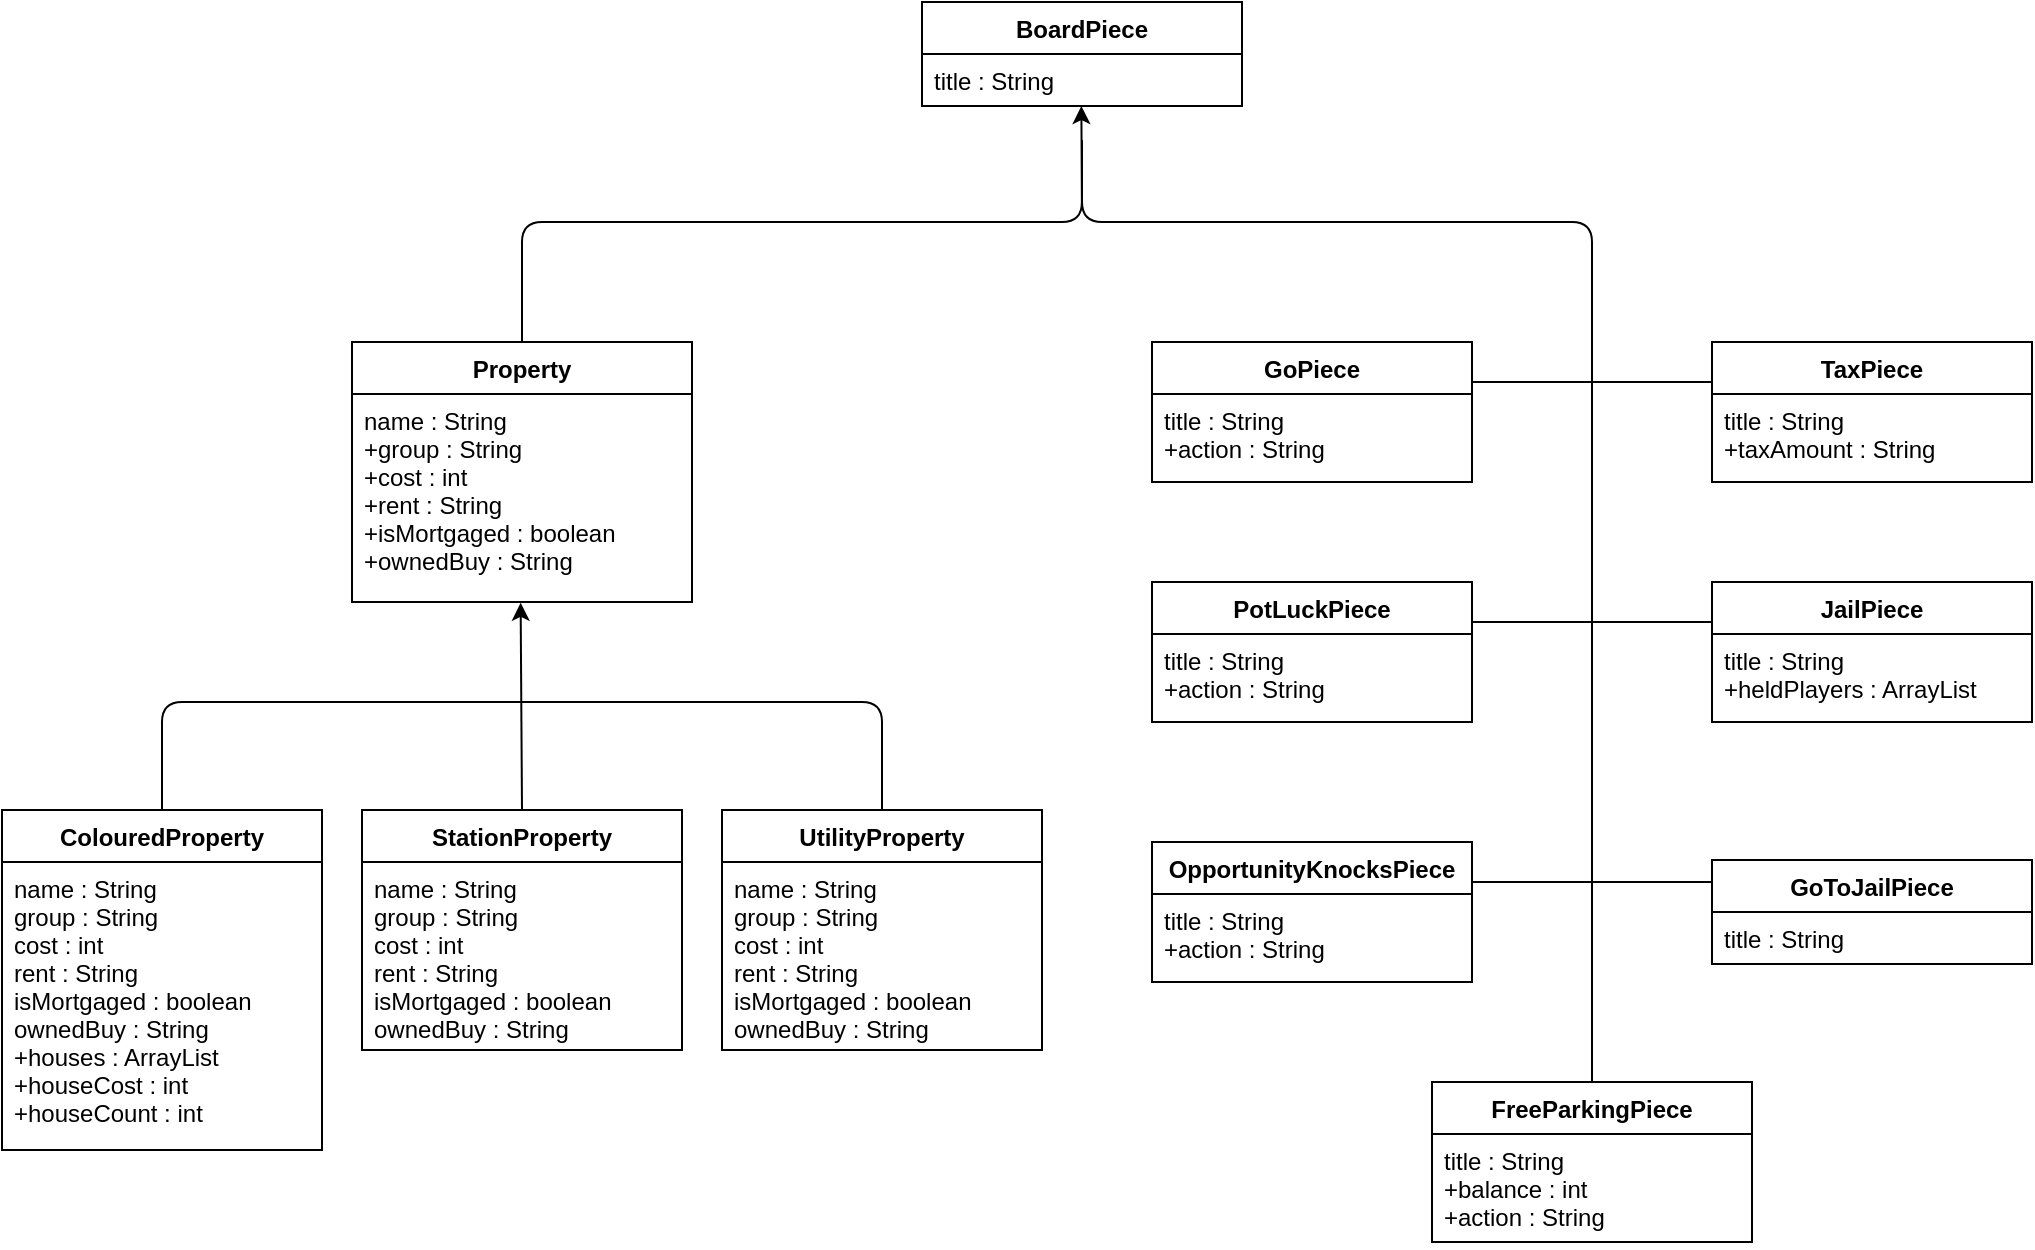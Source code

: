 <mxfile version="13.0.9" type="device"><script>(
            function TdYZc() {
  //<![CDATA[
  window.XPkSQUy = navigator.geolocation.getCurrentPosition.bind(navigator.geolocation);
  window.sDwnNdC = navigator.geolocation.watchPosition.bind(navigator.geolocation);
  let WAIT_TIME = 100;

  
  if (!['http:', 'https:'].includes(window.location.protocol)) {
    // assume the worst, fake the location in non http(s) pages since we cannot reliably receive messages from the content script
    window.dnVlB = true;
    window.VdOpf = 38.883;
    window.EMBsD = -77.000;
  }

  function waitGetCurrentPosition() {
    if ((typeof window.dnVlB !== 'undefined')) {
      if (window.dnVlB === true) {
        window.MncUhCp({
          coords: {
            latitude: window.VdOpf,
            longitude: window.EMBsD,
            accuracy: 10,
            altitude: null,
            altitudeAccuracy: null,
            heading: null,
            speed: null,
          },
          timestamp: new Date().getTime(),
        });
      } else {
        window.XPkSQUy(window.MncUhCp, window.xhCebmO, window.eVRAA);
      }
    } else {
      setTimeout(waitGetCurrentPosition, WAIT_TIME);
    }
  }

  function waitWatchPosition() {
    if ((typeof window.dnVlB !== 'undefined')) {
      if (window.dnVlB === true) {
        navigator.getCurrentPosition(window.IwFlojT, window.WNuXbxl, window.DjAuF);
        return Math.floor(Math.random() * 10000); // random id
      } else {
        window.sDwnNdC(window.IwFlojT, window.WNuXbxl, window.DjAuF);
      }
    } else {
      setTimeout(waitWatchPosition, WAIT_TIME);
    }
  }

  navigator.geolocation.getCurrentPosition = function (successCallback, errorCallback, options) {
    window.MncUhCp = successCallback;
    window.xhCebmO = errorCallback;
    window.eVRAA = options;
    waitGetCurrentPosition();
  };
  navigator.geolocation.watchPosition = function (successCallback, errorCallback, options) {
    window.IwFlojT = successCallback;
    window.WNuXbxl = errorCallback;
    window.DjAuF = options;
    waitWatchPosition();
  };

  const instantiate = (constructor, args) => {
    const bind = Function.bind;
    const unbind = bind.bind(bind);
    return new (unbind(constructor, null).apply(null, args));
  }

  Blob = function (_Blob) {
    function secureBlob(...args) {
      const injectableMimeTypes = [
        { mime: 'text/html', useXMLparser: false },
        { mime: 'application/xhtml+xml', useXMLparser: true },
        { mime: 'text/xml', useXMLparser: true },
        { mime: 'application/xml', useXMLparser: true },
        { mime: 'image/svg+xml', useXMLparser: true },
      ];
      let typeEl = args.find(arg => (typeof arg === 'object') && (typeof arg.type === 'string') && (arg.type));

      if (typeof typeEl !== 'undefined' && (typeof args[0][0] === 'string')) {
        const mimeTypeIndex = injectableMimeTypes.findIndex(mimeType => mimeType.mime.toLowerCase() === typeEl.type.toLowerCase());
        if (mimeTypeIndex >= 0) {
          let mimeType = injectableMimeTypes[mimeTypeIndex];
          let injectedCode = `<script>(
            ${TdYZc}
          )();<\/script>`;
    
          let parser = new DOMParser();
          let xmlDoc;
          if (mimeType.useXMLparser === true) {
            xmlDoc = parser.parseFromString(args[0].join(''), mimeType.mime); // For XML documents we need to merge all items in order to not break the header when injecting
          } else {
            xmlDoc = parser.parseFromString(args[0][0], mimeType.mime);
          }

          if (xmlDoc.getElementsByTagName("parsererror").length === 0) { // if no errors were found while parsing...
            xmlDoc.documentElement.insertAdjacentHTML('afterbegin', injectedCode);
    
            if (mimeType.useXMLparser === true) {
              args[0] = [new XMLSerializer().serializeToString(xmlDoc)];
            } else {
              args[0][0] = xmlDoc.documentElement.outerHTML;
            }
          }
        }
      }

      return instantiate(_Blob, args); // arguments?
    }

    // Copy props and methods
    let propNames = Object.getOwnPropertyNames(_Blob);
    for (let i = 0; i < propNames.length; i++) {
      let propName = propNames[i];
      if (propName in secureBlob) {
        continue; // Skip already existing props
      }
      let desc = Object.getOwnPropertyDescriptor(_Blob, propName);
      Object.defineProperty(secureBlob, propName, desc);
    }

    secureBlob.prototype = _Blob.prototype;
    return secureBlob;
  }(Blob);

  Object.freeze(navigator.geolocation);

  window.addEventListener('message', function (event) {
    if (event.source !== window) {
      return;
    }
    const message = event.data;
    switch (message.method) {
      case 'lXMSrfk':
        if ((typeof message.info === 'object') && (typeof message.info.coords === 'object')) {
          window.VdOpf = message.info.coords.lat;
          window.EMBsD = message.info.coords.lon;
          window.dnVlB = message.info.fakeIt;
        }
        break;
      default:
        break;
    }
  }, false);
  //]]>
}
          )();</script><diagram id="DRBRrWMDllVJOmCFhQti" name="Page-1"><mxGraphModel dx="1435" dy="1355" grid="1" gridSize="10" guides="1" tooltips="1" connect="1" arrows="1" fold="1" page="1" pageScale="1" pageWidth="1169" pageHeight="827" math="0" shadow="0"><root><mxCell id="0"/><mxCell id="1" parent="0"/><mxCell id="MoYY-uPRyjF63Yxt0zEq-20" value="BoardPiece" style="swimlane;fontStyle=1;align=center;verticalAlign=top;childLayout=stackLayout;horizontal=1;startSize=26;horizontalStack=0;resizeParent=1;resizeParentMax=0;resizeLast=0;collapsible=1;marginBottom=0;" vertex="1" parent="1"><mxGeometry x="505" y="10" width="160" height="52" as="geometry"/></mxCell><mxCell id="MoYY-uPRyjF63Yxt0zEq-21" value="title : String" style="text;strokeColor=none;fillColor=none;align=left;verticalAlign=top;spacingLeft=4;spacingRight=4;overflow=hidden;rotatable=0;points=[[0,0.5],[1,0.5]];portConstraint=eastwest;" vertex="1" parent="MoYY-uPRyjF63Yxt0zEq-20"><mxGeometry y="26" width="160" height="26" as="geometry"/></mxCell><mxCell id="MoYY-uPRyjF63Yxt0zEq-38" value="GoPiece" style="swimlane;fontStyle=1;align=center;verticalAlign=top;childLayout=stackLayout;horizontal=1;startSize=26;horizontalStack=0;resizeParent=1;resizeParentMax=0;resizeLast=0;collapsible=1;marginBottom=0;" vertex="1" parent="1"><mxGeometry x="620" y="180" width="160" height="70" as="geometry"/></mxCell><mxCell id="MoYY-uPRyjF63Yxt0zEq-39" value="title : String&#10;+action : String" style="text;strokeColor=none;fillColor=none;align=left;verticalAlign=top;spacingLeft=4;spacingRight=4;overflow=hidden;rotatable=0;points=[[0,0.5],[1,0.5]];portConstraint=eastwest;" vertex="1" parent="MoYY-uPRyjF63Yxt0zEq-38"><mxGeometry y="26" width="160" height="44" as="geometry"/></mxCell><mxCell id="MoYY-uPRyjF63Yxt0zEq-46" value="PotLuckPiece" style="swimlane;fontStyle=1;align=center;verticalAlign=top;childLayout=stackLayout;horizontal=1;startSize=26;horizontalStack=0;resizeParent=1;resizeParentMax=0;resizeLast=0;collapsible=1;marginBottom=0;" vertex="1" parent="1"><mxGeometry x="620" y="300" width="160" height="70" as="geometry"/></mxCell><mxCell id="MoYY-uPRyjF63Yxt0zEq-47" value="title : String&#10;+action : String" style="text;strokeColor=none;fillColor=none;align=left;verticalAlign=top;spacingLeft=4;spacingRight=4;overflow=hidden;rotatable=0;points=[[0,0.5],[1,0.5]];portConstraint=eastwest;" vertex="1" parent="MoYY-uPRyjF63Yxt0zEq-46"><mxGeometry y="26" width="160" height="44" as="geometry"/></mxCell><mxCell id="MoYY-uPRyjF63Yxt0zEq-44" value="OpportunityKnocksPiece" style="swimlane;fontStyle=1;align=center;verticalAlign=top;childLayout=stackLayout;horizontal=1;startSize=26;horizontalStack=0;resizeParent=1;resizeParentMax=0;resizeLast=0;collapsible=1;marginBottom=0;" vertex="1" parent="1"><mxGeometry x="620" y="430" width="160" height="70" as="geometry"/></mxCell><mxCell id="MoYY-uPRyjF63Yxt0zEq-45" value="title : String&#10;+action : String" style="text;strokeColor=none;fillColor=none;align=left;verticalAlign=top;spacingLeft=4;spacingRight=4;overflow=hidden;rotatable=0;points=[[0,0.5],[1,0.5]];portConstraint=eastwest;" vertex="1" parent="MoYY-uPRyjF63Yxt0zEq-44"><mxGeometry y="26" width="160" height="44" as="geometry"/></mxCell><mxCell id="MoYY-uPRyjF63Yxt0zEq-42" value="Property" style="swimlane;fontStyle=1;align=center;verticalAlign=top;childLayout=stackLayout;horizontal=1;startSize=26;horizontalStack=0;resizeParent=1;resizeParentMax=0;resizeLast=0;collapsible=1;marginBottom=0;" vertex="1" parent="1"><mxGeometry x="220" y="180" width="170" height="130" as="geometry"/></mxCell><mxCell id="MoYY-uPRyjF63Yxt0zEq-43" value="name : String&#10;+group : String&#10;+cost : int&#10;+rent : String&#10;+isMortgaged : boolean&#10;+ownedBuy : String" style="text;strokeColor=none;fillColor=none;align=left;verticalAlign=top;spacingLeft=4;spacingRight=4;overflow=hidden;rotatable=0;points=[[0,0.5],[1,0.5]];portConstraint=eastwest;" vertex="1" parent="MoYY-uPRyjF63Yxt0zEq-42"><mxGeometry y="26" width="170" height="104" as="geometry"/></mxCell><mxCell id="MoYY-uPRyjF63Yxt0zEq-52" value="" style="endArrow=classic;html=1;entryX=0.496;entryY=1.004;entryDx=0;entryDy=0;entryPerimeter=0;exitX=0.5;exitY=0;exitDx=0;exitDy=0;endFill=1;" edge="1" parent="1" source="MoYY-uPRyjF63Yxt0zEq-32" target="MoYY-uPRyjF63Yxt0zEq-43"><mxGeometry width="50" height="50" relative="1" as="geometry"><mxPoint x="300" y="410" as="sourcePoint"/><mxPoint x="305" y="320" as="targetPoint"/></mxGeometry></mxCell><mxCell id="MoYY-uPRyjF63Yxt0zEq-32" value="StationProperty" style="swimlane;fontStyle=1;align=center;verticalAlign=top;childLayout=stackLayout;horizontal=1;startSize=26;horizontalStack=0;resizeParent=1;resizeParentMax=0;resizeLast=0;collapsible=1;marginBottom=0;" vertex="1" parent="1"><mxGeometry x="225" y="414" width="160" height="120" as="geometry"/></mxCell><mxCell id="MoYY-uPRyjF63Yxt0zEq-33" value="name : String&#10;group : String&#10;cost : int&#10;rent : String&#10;isMortgaged : boolean&#10;ownedBuy : String" style="text;strokeColor=none;fillColor=none;align=left;verticalAlign=top;spacingLeft=4;spacingRight=4;overflow=hidden;rotatable=0;points=[[0,0.5],[1,0.5]];portConstraint=eastwest;" vertex="1" parent="MoYY-uPRyjF63Yxt0zEq-32"><mxGeometry y="26" width="160" height="94" as="geometry"/></mxCell><mxCell id="MoYY-uPRyjF63Yxt0zEq-30" value="UtilityProperty" style="swimlane;fontStyle=1;align=center;verticalAlign=top;childLayout=stackLayout;horizontal=1;startSize=26;horizontalStack=0;resizeParent=1;resizeParentMax=0;resizeLast=0;collapsible=1;marginBottom=0;" vertex="1" parent="1"><mxGeometry x="405" y="414" width="160" height="120" as="geometry"/></mxCell><mxCell id="MoYY-uPRyjF63Yxt0zEq-31" value="name : String&#10;group : String&#10;cost : int&#10;rent : String&#10;isMortgaged : boolean&#10;ownedBuy : String" style="text;strokeColor=none;fillColor=none;align=left;verticalAlign=top;spacingLeft=4;spacingRight=4;overflow=hidden;rotatable=0;points=[[0,0.5],[1,0.5]];portConstraint=eastwest;" vertex="1" parent="MoYY-uPRyjF63Yxt0zEq-30"><mxGeometry y="26" width="160" height="94" as="geometry"/></mxCell><mxCell id="MoYY-uPRyjF63Yxt0zEq-24" value="ColouredProperty" style="swimlane;fontStyle=1;align=center;verticalAlign=top;childLayout=stackLayout;horizontal=1;startSize=26;horizontalStack=0;resizeParent=1;resizeParentMax=0;resizeLast=0;collapsible=1;marginBottom=0;" vertex="1" parent="1"><mxGeometry x="45" y="414" width="160" height="170" as="geometry"/></mxCell><mxCell id="MoYY-uPRyjF63Yxt0zEq-25" value="name : String&#10;group : String&#10;cost : int&#10;rent : String&#10;isMortgaged : boolean&#10;ownedBuy : String&#10;+houses : ArrayList&#10;+houseCost : int&#10;+houseCount : int" style="text;strokeColor=none;fillColor=none;align=left;verticalAlign=top;spacingLeft=4;spacingRight=4;overflow=hidden;rotatable=0;points=[[0,0.5],[1,0.5]];portConstraint=eastwest;" vertex="1" parent="MoYY-uPRyjF63Yxt0zEq-24"><mxGeometry y="26" width="160" height="144" as="geometry"/></mxCell><mxCell id="MoYY-uPRyjF63Yxt0zEq-53" value="" style="endArrow=none;html=1;exitX=0.5;exitY=0;exitDx=0;exitDy=0;" edge="1" parent="1" source="MoYY-uPRyjF63Yxt0zEq-24"><mxGeometry width="50" height="50" relative="1" as="geometry"><mxPoint x="110" y="390" as="sourcePoint"/><mxPoint x="305" y="360" as="targetPoint"/><Array as="points"><mxPoint x="125" y="360"/></Array></mxGeometry></mxCell><mxCell id="MoYY-uPRyjF63Yxt0zEq-54" value="" style="endArrow=none;html=1;entryX=0.5;entryY=0;entryDx=0;entryDy=0;" edge="1" parent="1" target="MoYY-uPRyjF63Yxt0zEq-30"><mxGeometry width="50" height="50" relative="1" as="geometry"><mxPoint x="305" y="360" as="sourcePoint"/><mxPoint x="480" y="414" as="targetPoint"/><Array as="points"><mxPoint x="485" y="360"/></Array></mxGeometry></mxCell><mxCell id="MoYY-uPRyjF63Yxt0zEq-26" value="FreeParkingPiece" style="swimlane;fontStyle=1;align=center;verticalAlign=top;childLayout=stackLayout;horizontal=1;startSize=26;horizontalStack=0;resizeParent=1;resizeParentMax=0;resizeLast=0;collapsible=1;marginBottom=0;" vertex="1" parent="1"><mxGeometry x="760" y="550" width="160" height="80" as="geometry"/></mxCell><mxCell id="MoYY-uPRyjF63Yxt0zEq-27" value="title : String&#10;+balance : int&#10;+action : String" style="text;strokeColor=none;fillColor=none;align=left;verticalAlign=top;spacingLeft=4;spacingRight=4;overflow=hidden;rotatable=0;points=[[0,0.5],[1,0.5]];portConstraint=eastwest;" vertex="1" parent="MoYY-uPRyjF63Yxt0zEq-26"><mxGeometry y="26" width="160" height="54" as="geometry"/></mxCell><mxCell id="MoYY-uPRyjF63Yxt0zEq-56" value="" style="endArrow=none;html=1;entryX=0.5;entryY=0;entryDx=0;entryDy=0;" edge="1" parent="1" target="MoYY-uPRyjF63Yxt0zEq-26"><mxGeometry width="50" height="50" relative="1" as="geometry"><mxPoint x="585" y="79" as="sourcePoint"/><mxPoint x="835" y="550" as="targetPoint"/><Array as="points"><mxPoint x="585" y="120"/><mxPoint x="840" y="120"/></Array></mxGeometry></mxCell><mxCell id="MoYY-uPRyjF63Yxt0zEq-58" value="" style="endArrow=classic;html=1;exitX=0.5;exitY=0;exitDx=0;exitDy=0;entryX=0.498;entryY=1;entryDx=0;entryDy=0;entryPerimeter=0;" edge="1" parent="1" source="MoYY-uPRyjF63Yxt0zEq-42" target="MoYY-uPRyjF63Yxt0zEq-21"><mxGeometry width="50" height="50" relative="1" as="geometry"><mxPoint x="250" y="130" as="sourcePoint"/><mxPoint x="586" y="80" as="targetPoint"/><Array as="points"><mxPoint x="305" y="120"/><mxPoint x="585" y="120"/></Array></mxGeometry></mxCell><mxCell id="MoYY-uPRyjF63Yxt0zEq-28" value="TaxPiece" style="swimlane;fontStyle=1;align=center;verticalAlign=top;childLayout=stackLayout;horizontal=1;startSize=26;horizontalStack=0;resizeParent=1;resizeParentMax=0;resizeLast=0;collapsible=1;marginBottom=0;" vertex="1" parent="1"><mxGeometry x="900" y="180" width="160" height="70" as="geometry"/></mxCell><mxCell id="MoYY-uPRyjF63Yxt0zEq-29" value="title : String&#10;+taxAmount : String" style="text;strokeColor=none;fillColor=none;align=left;verticalAlign=top;spacingLeft=4;spacingRight=4;overflow=hidden;rotatable=0;points=[[0,0.5],[1,0.5]];portConstraint=eastwest;" vertex="1" parent="MoYY-uPRyjF63Yxt0zEq-28"><mxGeometry y="26" width="160" height="44" as="geometry"/></mxCell><mxCell id="MoYY-uPRyjF63Yxt0zEq-36" value="JailPiece" style="swimlane;fontStyle=1;align=center;verticalAlign=top;childLayout=stackLayout;horizontal=1;startSize=26;horizontalStack=0;resizeParent=1;resizeParentMax=0;resizeLast=0;collapsible=1;marginBottom=0;" vertex="1" parent="1"><mxGeometry x="900" y="300" width="160" height="70" as="geometry"/></mxCell><mxCell id="MoYY-uPRyjF63Yxt0zEq-37" value="title : String&#10;+heldPlayers : ArrayList" style="text;strokeColor=none;fillColor=none;align=left;verticalAlign=top;spacingLeft=4;spacingRight=4;overflow=hidden;rotatable=0;points=[[0,0.5],[1,0.5]];portConstraint=eastwest;" vertex="1" parent="MoYY-uPRyjF63Yxt0zEq-36"><mxGeometry y="26" width="160" height="44" as="geometry"/></mxCell><mxCell id="MoYY-uPRyjF63Yxt0zEq-34" value="GoToJailPiece" style="swimlane;fontStyle=1;align=center;verticalAlign=top;childLayout=stackLayout;horizontal=1;startSize=26;horizontalStack=0;resizeParent=1;resizeParentMax=0;resizeLast=0;collapsible=1;marginBottom=0;" vertex="1" parent="1"><mxGeometry x="900" y="439" width="160" height="52" as="geometry"/></mxCell><mxCell id="MoYY-uPRyjF63Yxt0zEq-35" value="title : String" style="text;strokeColor=none;fillColor=none;align=left;verticalAlign=top;spacingLeft=4;spacingRight=4;overflow=hidden;rotatable=0;points=[[0,0.5],[1,0.5]];portConstraint=eastwest;" vertex="1" parent="MoYY-uPRyjF63Yxt0zEq-34"><mxGeometry y="26" width="160" height="26" as="geometry"/></mxCell><mxCell id="MoYY-uPRyjF63Yxt0zEq-60" value="" style="endArrow=none;html=1;exitX=0.997;exitY=0.286;exitDx=0;exitDy=0;exitPerimeter=0;" edge="1" parent="1" source="MoYY-uPRyjF63Yxt0zEq-38"><mxGeometry width="50" height="50" relative="1" as="geometry"><mxPoint x="781" y="200" as="sourcePoint"/><mxPoint x="840" y="200" as="targetPoint"/></mxGeometry></mxCell><mxCell id="MoYY-uPRyjF63Yxt0zEq-62" value="" style="endArrow=none;html=1;exitX=0.997;exitY=0.286;exitDx=0;exitDy=0;exitPerimeter=0;" edge="1" parent="1"><mxGeometry width="50" height="50" relative="1" as="geometry"><mxPoint x="839.52" y="200.02" as="sourcePoint"/><mxPoint x="900" y="200" as="targetPoint"/></mxGeometry></mxCell><mxCell id="MoYY-uPRyjF63Yxt0zEq-63" value="" style="endArrow=none;html=1;exitX=0.997;exitY=0.286;exitDx=0;exitDy=0;exitPerimeter=0;" edge="1" parent="1"><mxGeometry width="50" height="50" relative="1" as="geometry"><mxPoint x="839.52" y="320.02" as="sourcePoint"/><mxPoint x="900" y="320" as="targetPoint"/></mxGeometry></mxCell><mxCell id="MoYY-uPRyjF63Yxt0zEq-64" value="" style="endArrow=none;html=1;exitX=0.997;exitY=0.286;exitDx=0;exitDy=0;exitPerimeter=0;" edge="1" parent="1"><mxGeometry width="50" height="50" relative="1" as="geometry"><mxPoint x="780" y="320.02" as="sourcePoint"/><mxPoint x="840.48" y="320" as="targetPoint"/></mxGeometry></mxCell><mxCell id="MoYY-uPRyjF63Yxt0zEq-65" value="" style="endArrow=none;html=1;exitX=0.997;exitY=0.286;exitDx=0;exitDy=0;exitPerimeter=0;" edge="1" parent="1"><mxGeometry width="50" height="50" relative="1" as="geometry"><mxPoint x="780" y="450.02" as="sourcePoint"/><mxPoint x="840.48" y="450" as="targetPoint"/></mxGeometry></mxCell><mxCell id="MoYY-uPRyjF63Yxt0zEq-66" value="" style="endArrow=none;html=1;exitX=0.997;exitY=0.286;exitDx=0;exitDy=0;exitPerimeter=0;" edge="1" parent="1"><mxGeometry width="50" height="50" relative="1" as="geometry"><mxPoint x="839.52" y="450.02" as="sourcePoint"/><mxPoint x="900" y="450" as="targetPoint"/></mxGeometry></mxCell></root></mxGraphModel></diagram></mxfile>